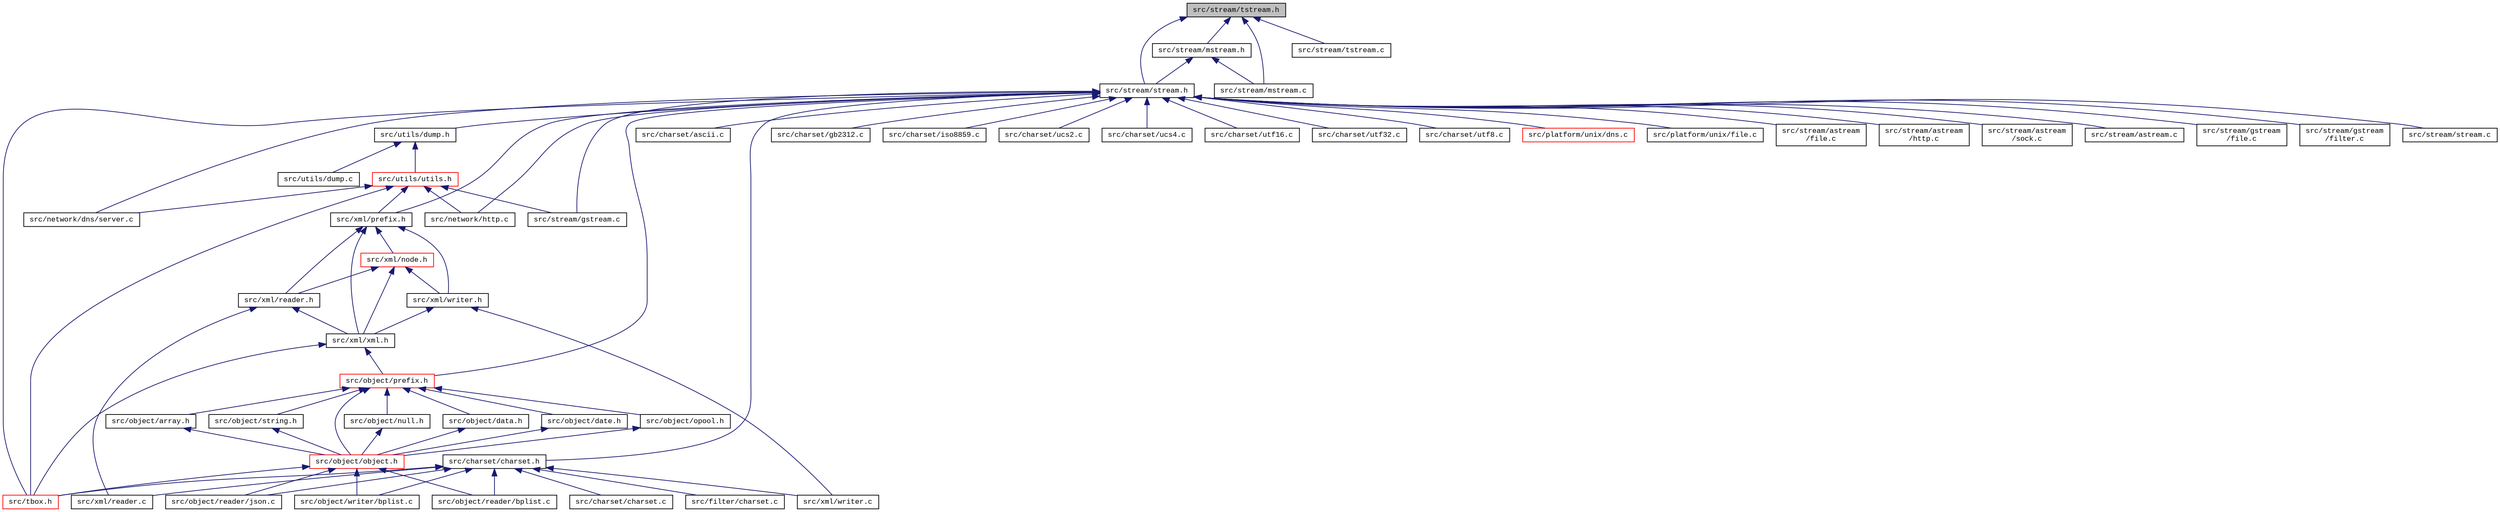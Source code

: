 digraph "src/stream/tstream.h"
{
  edge [fontname="CourierNew",fontsize="10",labelfontname="CourierNew",labelfontsize="10"];
  node [fontname="CourierNew",fontsize="10",shape=record];
  Node1 [label="src/stream/tstream.h",height=0.2,width=0.4,color="black", fillcolor="grey75", style="filled" fontcolor="black"];
  Node1 -> Node2 [dir="back",color="midnightblue",fontsize="10",style="solid",fontname="CourierNew"];
  Node2 [label="src/stream/stream.h",height=0.2,width=0.4,color="black", fillcolor="white", style="filled",URL="$d8/d95/stream_8h.html"];
  Node2 -> Node3 [dir="back",color="midnightblue",fontsize="10",style="solid",fontname="CourierNew"];
  Node3 [label="src/utils/dump.h",height=0.2,width=0.4,color="black", fillcolor="white", style="filled",URL="$d5/de5/dump_8h.html"];
  Node3 -> Node4 [dir="back",color="midnightblue",fontsize="10",style="solid",fontname="CourierNew"];
  Node4 [label="src/utils/utils.h",height=0.2,width=0.4,color="red", fillcolor="white", style="filled",URL="$de/d2f/utils_2utils_8h_source.html"];
  Node4 -> Node5 [dir="back",color="midnightblue",fontsize="10",style="solid",fontname="CourierNew"];
  Node5 [label="src/xml/prefix.h",height=0.2,width=0.4,color="black", fillcolor="white", style="filled",URL="$d1/d9b/xml_2prefix_8h_source.html"];
  Node5 -> Node6 [dir="back",color="midnightblue",fontsize="10",style="solid",fontname="CourierNew"];
  Node6 [label="src/xml/xml.h",height=0.2,width=0.4,color="black", fillcolor="white", style="filled",URL="$de/dcb/xml_2xml_8h_source.html"];
  Node6 -> Node7 [dir="back",color="midnightblue",fontsize="10",style="solid",fontname="CourierNew"];
  Node7 [label="src/object/prefix.h",height=0.2,width=0.4,color="red", fillcolor="white", style="filled",URL="$d7/d74/object_2prefix_8h_source.html"];
  Node7 -> Node8 [dir="back",color="midnightblue",fontsize="10",style="solid",fontname="CourierNew"];
  Node8 [label="src/object/object.h",height=0.2,width=0.4,color="red", fillcolor="white", style="filled",URL="$de/d10/object_8h.html"];
  Node8 -> Node9 [dir="back",color="midnightblue",fontsize="10",style="solid",fontname="CourierNew"];
  Node9 [label="src/object/reader/bplist.c",height=0.2,width=0.4,color="black", fillcolor="white", style="filled",URL="$de/de8/reader_2bplist_8c_source.html"];
  Node8 -> Node10 [dir="back",color="midnightblue",fontsize="10",style="solid",fontname="CourierNew"];
  Node10 [label="src/object/reader/json.c",height=0.2,width=0.4,color="black", fillcolor="white", style="filled",URL="$dc/d4c/reader_2json_8c_source.html"];
  Node8 -> Node11 [dir="back",color="midnightblue",fontsize="10",style="solid",fontname="CourierNew"];
  Node11 [label="src/object/writer/bplist.c",height=0.2,width=0.4,color="black", fillcolor="white", style="filled",URL="$d2/d54/writer_2bplist_8c_source.html"];
  Node8 -> Node12 [dir="back",color="midnightblue",fontsize="10",style="solid",fontname="CourierNew"];
  Node12 [label="src/tbox.h",height=0.2,width=0.4,color="red", fillcolor="white", style="filled",URL="$da/dec/tbox_8h.html"];
  Node7 -> Node13 [dir="back",color="midnightblue",fontsize="10",style="solid",fontname="CourierNew"];
  Node13 [label="src/object/null.h",height=0.2,width=0.4,color="black", fillcolor="white", style="filled",URL="$d5/d3a/null_8h.html"];
  Node13 -> Node8 [dir="back",color="midnightblue",fontsize="10",style="solid",fontname="CourierNew"];
  Node7 -> Node14 [dir="back",color="midnightblue",fontsize="10",style="solid",fontname="CourierNew"];
  Node14 [label="src/object/data.h",height=0.2,width=0.4,color="black", fillcolor="white", style="filled",URL="$d2/dbd/data_8h.html"];
  Node14 -> Node8 [dir="back",color="midnightblue",fontsize="10",style="solid",fontname="CourierNew"];
  Node7 -> Node15 [dir="back",color="midnightblue",fontsize="10",style="solid",fontname="CourierNew"];
  Node15 [label="src/object/date.h",height=0.2,width=0.4,color="black", fillcolor="white", style="filled",URL="$db/d96/date_8h.html"];
  Node15 -> Node8 [dir="back",color="midnightblue",fontsize="10",style="solid",fontname="CourierNew"];
  Node7 -> Node16 [dir="back",color="midnightblue",fontsize="10",style="solid",fontname="CourierNew"];
  Node16 [label="src/object/opool.h",height=0.2,width=0.4,color="black", fillcolor="white", style="filled",URL="$d0/d58/opool_8h.html"];
  Node16 -> Node8 [dir="back",color="midnightblue",fontsize="10",style="solid",fontname="CourierNew"];
  Node7 -> Node17 [dir="back",color="midnightblue",fontsize="10",style="solid",fontname="CourierNew"];
  Node17 [label="src/object/array.h",height=0.2,width=0.4,color="black", fillcolor="white", style="filled",URL="$db/d63/array_8h.html"];
  Node17 -> Node8 [dir="back",color="midnightblue",fontsize="10",style="solid",fontname="CourierNew"];
  Node7 -> Node18 [dir="back",color="midnightblue",fontsize="10",style="solid",fontname="CourierNew"];
  Node18 [label="src/object/string.h",height=0.2,width=0.4,color="black", fillcolor="white", style="filled",URL="$db/d9b/object_2string_8h_source.html"];
  Node18 -> Node8 [dir="back",color="midnightblue",fontsize="10",style="solid",fontname="CourierNew"];
  Node6 -> Node12 [dir="back",color="midnightblue",fontsize="10",style="solid",fontname="CourierNew"];
  Node5 -> Node19 [dir="back",color="midnightblue",fontsize="10",style="solid",fontname="CourierNew"];
  Node19 [label="src/xml/node.h",height=0.2,width=0.4,color="red", fillcolor="white", style="filled",URL="$d1/d77/node_8h.html"];
  Node19 -> Node6 [dir="back",color="midnightblue",fontsize="10",style="solid",fontname="CourierNew"];
  Node19 -> Node20 [dir="back",color="midnightblue",fontsize="10",style="solid",fontname="CourierNew"];
  Node20 [label="src/xml/reader.h",height=0.2,width=0.4,color="black", fillcolor="white", style="filled",URL="$db/dba/xml_2reader_8h_source.html"];
  Node20 -> Node6 [dir="back",color="midnightblue",fontsize="10",style="solid",fontname="CourierNew"];
  Node20 -> Node21 [dir="back",color="midnightblue",fontsize="10",style="solid",fontname="CourierNew"];
  Node21 [label="src/xml/reader.c",height=0.2,width=0.4,color="black", fillcolor="white", style="filled",URL="$d4/d31/xml_2reader_8c_source.html"];
  Node19 -> Node22 [dir="back",color="midnightblue",fontsize="10",style="solid",fontname="CourierNew"];
  Node22 [label="src/xml/writer.h",height=0.2,width=0.4,color="black", fillcolor="white", style="filled",URL="$db/dae/xml_2writer_8h_source.html"];
  Node22 -> Node6 [dir="back",color="midnightblue",fontsize="10",style="solid",fontname="CourierNew"];
  Node22 -> Node23 [dir="back",color="midnightblue",fontsize="10",style="solid",fontname="CourierNew"];
  Node23 [label="src/xml/writer.c",height=0.2,width=0.4,color="black", fillcolor="white", style="filled",URL="$d6/d41/xml_2writer_8c_source.html"];
  Node5 -> Node20 [dir="back",color="midnightblue",fontsize="10",style="solid",fontname="CourierNew"];
  Node5 -> Node22 [dir="back",color="midnightblue",fontsize="10",style="solid",fontname="CourierNew"];
  Node4 -> Node24 [dir="back",color="midnightblue",fontsize="10",style="solid",fontname="CourierNew"];
  Node24 [label="src/network/dns/server.c",height=0.2,width=0.4,color="black", fillcolor="white", style="filled",URL="$d1/d20/server_8c.html"];
  Node4 -> Node25 [dir="back",color="midnightblue",fontsize="10",style="solid",fontname="CourierNew"];
  Node25 [label="src/network/http.c",height=0.2,width=0.4,color="black", fillcolor="white", style="filled",URL="$d1/daa/network_2http_8c_source.html"];
  Node4 -> Node26 [dir="back",color="midnightblue",fontsize="10",style="solid",fontname="CourierNew"];
  Node26 [label="src/stream/gstream.c",height=0.2,width=0.4,color="black", fillcolor="white", style="filled",URL="$d7/de5/gstream_8c.html"];
  Node4 -> Node12 [dir="back",color="midnightblue",fontsize="10",style="solid",fontname="CourierNew"];
  Node3 -> Node27 [dir="back",color="midnightblue",fontsize="10",style="solid",fontname="CourierNew"];
  Node27 [label="src/utils/dump.c",height=0.2,width=0.4,color="black", fillcolor="white", style="filled",URL="$df/d75/dump_8c.html"];
  Node2 -> Node28 [dir="back",color="midnightblue",fontsize="10",style="solid",fontname="CourierNew"];
  Node28 [label="src/charset/ascii.c",height=0.2,width=0.4,color="black", fillcolor="white", style="filled",URL="$df/dfa/ascii_8c.html"];
  Node2 -> Node29 [dir="back",color="midnightblue",fontsize="10",style="solid",fontname="CourierNew"];
  Node29 [label="src/charset/charset.h",height=0.2,width=0.4,color="black", fillcolor="white", style="filled",URL="$d5/dae/charset_8h.html"];
  Node29 -> Node30 [dir="back",color="midnightblue",fontsize="10",style="solid",fontname="CourierNew"];
  Node30 [label="src/charset/charset.c",height=0.2,width=0.4,color="black", fillcolor="white", style="filled",URL="$db/d0c/charset_2charset_8c_source.html"];
  Node29 -> Node31 [dir="back",color="midnightblue",fontsize="10",style="solid",fontname="CourierNew"];
  Node31 [label="src/filter/charset.c",height=0.2,width=0.4,color="black", fillcolor="white", style="filled",URL="$dc/d3f/filter_2charset_8c_source.html"];
  Node29 -> Node9 [dir="back",color="midnightblue",fontsize="10",style="solid",fontname="CourierNew"];
  Node29 -> Node10 [dir="back",color="midnightblue",fontsize="10",style="solid",fontname="CourierNew"];
  Node29 -> Node11 [dir="back",color="midnightblue",fontsize="10",style="solid",fontname="CourierNew"];
  Node29 -> Node12 [dir="back",color="midnightblue",fontsize="10",style="solid",fontname="CourierNew"];
  Node29 -> Node21 [dir="back",color="midnightblue",fontsize="10",style="solid",fontname="CourierNew"];
  Node29 -> Node23 [dir="back",color="midnightblue",fontsize="10",style="solid",fontname="CourierNew"];
  Node2 -> Node32 [dir="back",color="midnightblue",fontsize="10",style="solid",fontname="CourierNew"];
  Node32 [label="src/charset/gb2312.c",height=0.2,width=0.4,color="black", fillcolor="white", style="filled",URL="$d3/d03/gb2312_8c.html"];
  Node2 -> Node33 [dir="back",color="midnightblue",fontsize="10",style="solid",fontname="CourierNew"];
  Node33 [label="src/charset/iso8859.c",height=0.2,width=0.4,color="black", fillcolor="white", style="filled",URL="$d6/de2/iso8859_8c.html"];
  Node2 -> Node34 [dir="back",color="midnightblue",fontsize="10",style="solid",fontname="CourierNew"];
  Node34 [label="src/charset/ucs2.c",height=0.2,width=0.4,color="black", fillcolor="white", style="filled",URL="$d2/d58/ucs2_8c.html"];
  Node2 -> Node35 [dir="back",color="midnightblue",fontsize="10",style="solid",fontname="CourierNew"];
  Node35 [label="src/charset/ucs4.c",height=0.2,width=0.4,color="black", fillcolor="white", style="filled",URL="$dd/d3a/ucs4_8c.html"];
  Node2 -> Node36 [dir="back",color="midnightblue",fontsize="10",style="solid",fontname="CourierNew"];
  Node36 [label="src/charset/utf16.c",height=0.2,width=0.4,color="black", fillcolor="white", style="filled",URL="$dc/d6e/utf16_8c.html"];
  Node2 -> Node37 [dir="back",color="midnightblue",fontsize="10",style="solid",fontname="CourierNew"];
  Node37 [label="src/charset/utf32.c",height=0.2,width=0.4,color="black", fillcolor="white", style="filled",URL="$d7/dcc/utf32_8c.html"];
  Node2 -> Node38 [dir="back",color="midnightblue",fontsize="10",style="solid",fontname="CourierNew"];
  Node38 [label="src/charset/utf8.c",height=0.2,width=0.4,color="black", fillcolor="white", style="filled",URL="$df/d51/utf8_8c.html"];
  Node2 -> Node5 [dir="back",color="midnightblue",fontsize="10",style="solid",fontname="CourierNew"];
  Node2 -> Node7 [dir="back",color="midnightblue",fontsize="10",style="solid",fontname="CourierNew"];
  Node2 -> Node24 [dir="back",color="midnightblue",fontsize="10",style="solid",fontname="CourierNew"];
  Node2 -> Node25 [dir="back",color="midnightblue",fontsize="10",style="solid",fontname="CourierNew"];
  Node2 -> Node39 [dir="back",color="midnightblue",fontsize="10",style="solid",fontname="CourierNew"];
  Node39 [label="src/platform/unix/dns.c",height=0.2,width=0.4,color="red", fillcolor="white", style="filled",URL="$d1/de4/platform_2unix_2dns_8c_source.html"];
  Node2 -> Node40 [dir="back",color="midnightblue",fontsize="10",style="solid",fontname="CourierNew"];
  Node40 [label="src/platform/unix/file.c",height=0.2,width=0.4,color="black", fillcolor="white", style="filled",URL="$de/d86/platform_2unix_2file_8c_source.html"];
  Node2 -> Node41 [dir="back",color="midnightblue",fontsize="10",style="solid",fontname="CourierNew"];
  Node41 [label="src/stream/astream\l/file.c",height=0.2,width=0.4,color="black", fillcolor="white", style="filled",URL="$dd/dce/stream_2astream_2file_8c_source.html"];
  Node2 -> Node42 [dir="back",color="midnightblue",fontsize="10",style="solid",fontname="CourierNew"];
  Node42 [label="src/stream/astream\l/http.c",height=0.2,width=0.4,color="black", fillcolor="white", style="filled",URL="$d7/de1/stream_2astream_2http_8c_source.html"];
  Node2 -> Node43 [dir="back",color="midnightblue",fontsize="10",style="solid",fontname="CourierNew"];
  Node43 [label="src/stream/astream\l/sock.c",height=0.2,width=0.4,color="black", fillcolor="white", style="filled",URL="$d4/d1e/astream_2sock_8c_source.html"];
  Node2 -> Node44 [dir="back",color="midnightblue",fontsize="10",style="solid",fontname="CourierNew"];
  Node44 [label="src/stream/astream.c",height=0.2,width=0.4,color="black", fillcolor="white", style="filled",URL="$de/d66/astream_8c.html"];
  Node2 -> Node45 [dir="back",color="midnightblue",fontsize="10",style="solid",fontname="CourierNew"];
  Node45 [label="src/stream/gstream\l/file.c",height=0.2,width=0.4,color="black", fillcolor="white", style="filled",URL="$de/d19/stream_2gstream_2file_8c_source.html"];
  Node2 -> Node46 [dir="back",color="midnightblue",fontsize="10",style="solid",fontname="CourierNew"];
  Node46 [label="src/stream/gstream\l/filter.c",height=0.2,width=0.4,color="black", fillcolor="white", style="filled",URL="$db/d7a/stream_2gstream_2filter_8c_source.html"];
  Node2 -> Node26 [dir="back",color="midnightblue",fontsize="10",style="solid",fontname="CourierNew"];
  Node2 -> Node47 [dir="back",color="midnightblue",fontsize="10",style="solid",fontname="CourierNew"];
  Node47 [label="src/stream/stream.c",height=0.2,width=0.4,color="black", fillcolor="white", style="filled",URL="$d8/d4d/stream_8c.html"];
  Node2 -> Node12 [dir="back",color="midnightblue",fontsize="10",style="solid",fontname="CourierNew"];
  Node1 -> Node48 [dir="back",color="midnightblue",fontsize="10",style="solid",fontname="CourierNew"];
  Node48 [label="src/stream/mstream.h",height=0.2,width=0.4,color="black", fillcolor="white", style="filled",URL="$d1/db3/mstream_8h.html"];
  Node48 -> Node2 [dir="back",color="midnightblue",fontsize="10",style="solid",fontname="CourierNew"];
  Node48 -> Node49 [dir="back",color="midnightblue",fontsize="10",style="solid",fontname="CourierNew"];
  Node49 [label="src/stream/mstream.c",height=0.2,width=0.4,color="black", fillcolor="white", style="filled",URL="$d3/d77/mstream_8c.html"];
  Node1 -> Node49 [dir="back",color="midnightblue",fontsize="10",style="solid",fontname="CourierNew"];
  Node1 -> Node50 [dir="back",color="midnightblue",fontsize="10",style="solid",fontname="CourierNew"];
  Node50 [label="src/stream/tstream.c",height=0.2,width=0.4,color="black", fillcolor="white", style="filled",URL="$d9/dbe/tstream_8c.html"];
}
